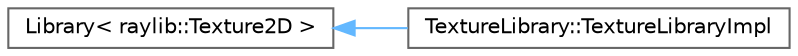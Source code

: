 digraph "Graphical Class Hierarchy"
{
 // LATEX_PDF_SIZE
  bgcolor="transparent";
  edge [fontname=Helvetica,fontsize=10,labelfontname=Helvetica,labelfontsize=10];
  node [fontname=Helvetica,fontsize=10,shape=box,height=0.2,width=0.4];
  rankdir="LR";
  Node0 [label="Library\< raylib::Texture2D \>",height=0.2,width=0.4,color="grey40", fillcolor="white", style="filled",URL="$d5/d0b/struct_library.html",tooltip=" "];
  Node0 -> Node1 [dir="back",color="steelblue1",style="solid"];
  Node1 [label="TextureLibrary::TextureLibraryImpl",height=0.2,width=0.4,color="grey40", fillcolor="white", style="filled",URL="$dd/d48/struct_texture_library_1_1_texture_library_impl.html",tooltip=" "];
}
